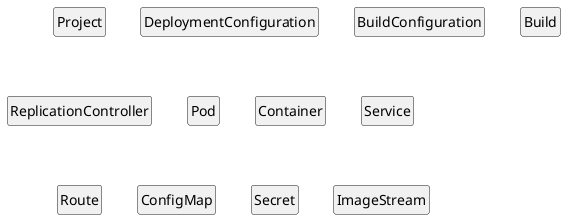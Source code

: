 @startuml
hide empty members
hide circle

class Project 

class DeploymentConfiguration

class BuildConfiguration

class Build

class ReplicationController

class Pod

class Container

class Service

class Route

class ConfigMap

class Secret

class ImageStream

@enduml
